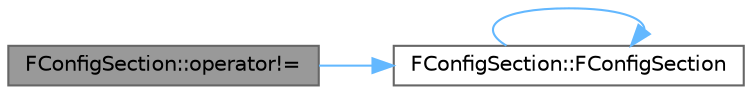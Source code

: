 digraph "FConfigSection::operator!="
{
 // INTERACTIVE_SVG=YES
 // LATEX_PDF_SIZE
  bgcolor="transparent";
  edge [fontname=Helvetica,fontsize=10,labelfontname=Helvetica,labelfontsize=10];
  node [fontname=Helvetica,fontsize=10,shape=box,height=0.2,width=0.4];
  rankdir="LR";
  Node1 [id="Node000001",label="FConfigSection::operator!=",height=0.2,width=0.4,color="gray40", fillcolor="grey60", style="filled", fontcolor="black",tooltip=" "];
  Node1 -> Node2 [id="edge1_Node000001_Node000002",color="steelblue1",style="solid",tooltip=" "];
  Node2 [id="Node000002",label="FConfigSection::FConfigSection",height=0.2,width=0.4,color="grey40", fillcolor="white", style="filled",URL="$da/d72/classFConfigSection.html#a53e3feb7f842e1d936b19fa6de1e1dcb",tooltip=" "];
  Node2 -> Node2 [id="edge2_Node000002_Node000002",color="steelblue1",style="solid",tooltip=" "];
}

